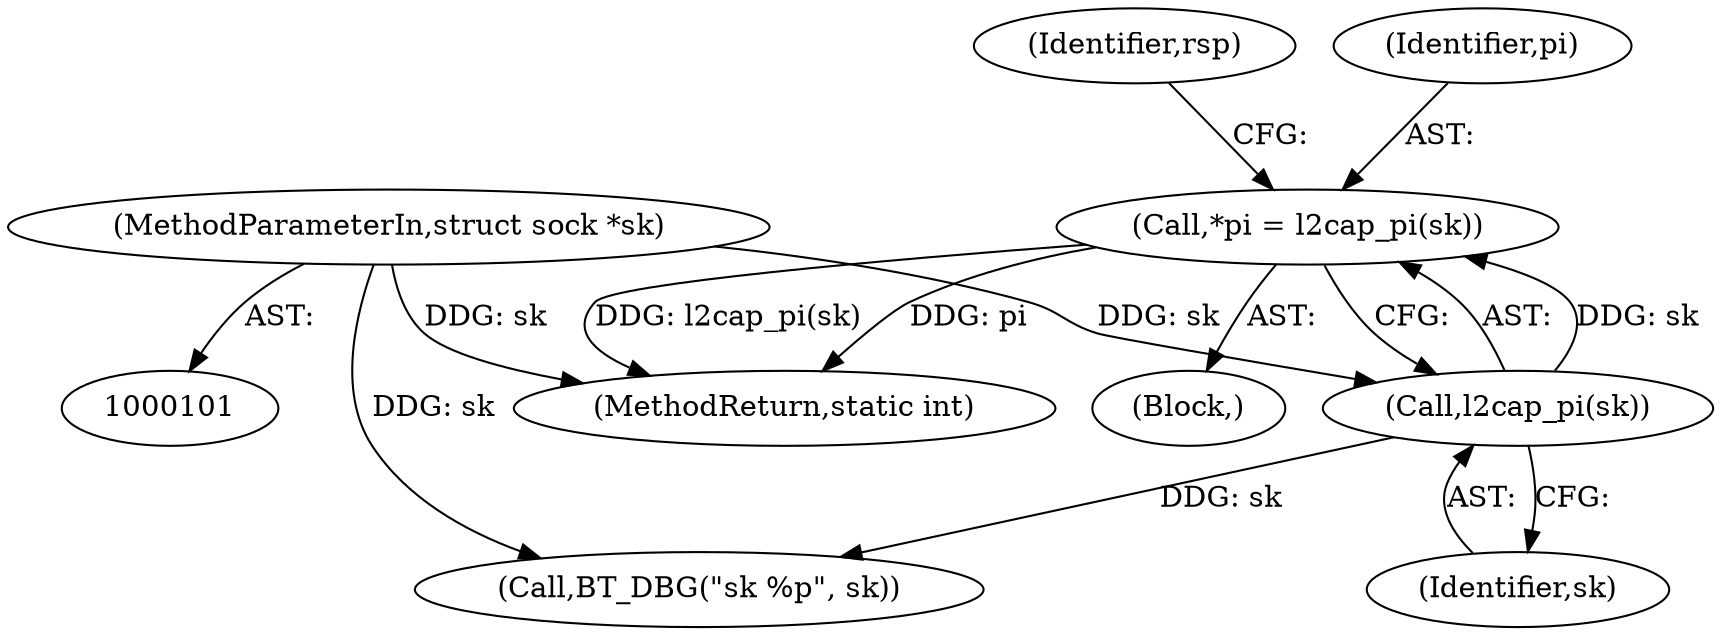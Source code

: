 digraph "0_linux_f2fcfcd670257236ebf2088bbdf26f6a8ef459fe_3@pointer" {
"1000106" [label="(Call,*pi = l2cap_pi(sk))"];
"1000108" [label="(Call,l2cap_pi(sk))"];
"1000102" [label="(MethodParameterIn,struct sock *sk)"];
"1000109" [label="(Identifier,sk)"];
"1000108" [label="(Call,l2cap_pi(sk))"];
"1000106" [label="(Call,*pi = l2cap_pi(sk))"];
"1000145" [label="(Call,BT_DBG(\"sk %p\", sk))"];
"1000102" [label="(MethodParameterIn,struct sock *sk)"];
"1000104" [label="(Block,)"];
"1000309" [label="(MethodReturn,static int)"];
"1000112" [label="(Identifier,rsp)"];
"1000107" [label="(Identifier,pi)"];
"1000106" -> "1000104"  [label="AST: "];
"1000106" -> "1000108"  [label="CFG: "];
"1000107" -> "1000106"  [label="AST: "];
"1000108" -> "1000106"  [label="AST: "];
"1000112" -> "1000106"  [label="CFG: "];
"1000106" -> "1000309"  [label="DDG: l2cap_pi(sk)"];
"1000106" -> "1000309"  [label="DDG: pi"];
"1000108" -> "1000106"  [label="DDG: sk"];
"1000108" -> "1000109"  [label="CFG: "];
"1000109" -> "1000108"  [label="AST: "];
"1000102" -> "1000108"  [label="DDG: sk"];
"1000108" -> "1000145"  [label="DDG: sk"];
"1000102" -> "1000101"  [label="AST: "];
"1000102" -> "1000309"  [label="DDG: sk"];
"1000102" -> "1000145"  [label="DDG: sk"];
}
